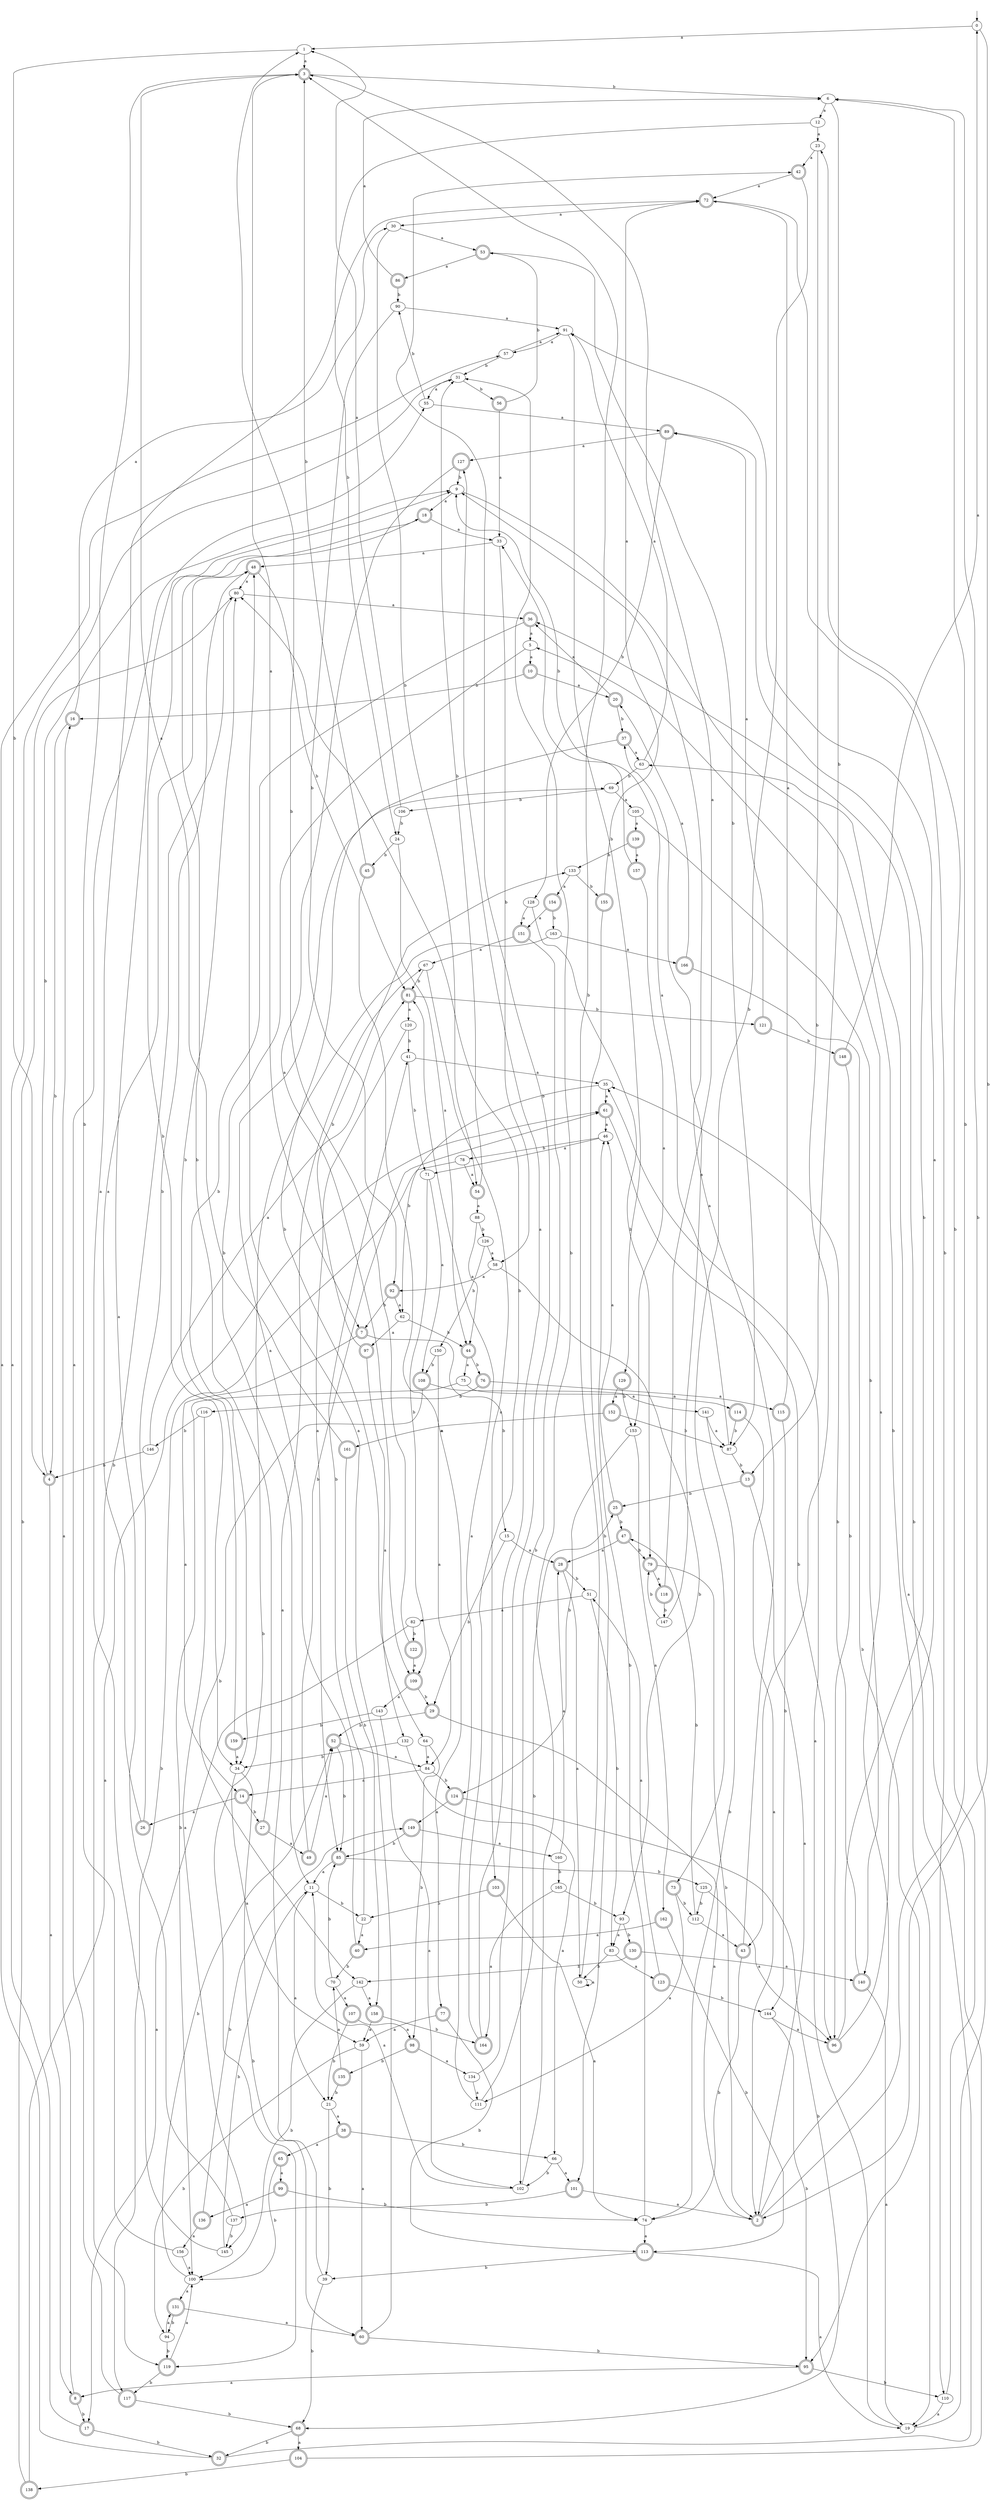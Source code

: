 digraph RandomDFA {
  __start0 [label="", shape=none];
  __start0 -> 0 [label=""];
  0 [shape=circle]
  0 -> 1 [label="a"]
  0 -> 2 [label="b"]
  1
  1 -> 3 [label="a"]
  1 -> 4 [label="b"]
  2 [shape=doublecircle]
  2 -> 5 [label="a"]
  2 -> 6 [label="b"]
  3 [shape=doublecircle]
  3 -> 7 [label="a"]
  3 -> 6 [label="b"]
  4 [shape=doublecircle]
  4 -> 8 [label="a"]
  4 -> 9 [label="b"]
  5
  5 -> 10 [label="a"]
  5 -> 11 [label="b"]
  6
  6 -> 12 [label="a"]
  6 -> 13 [label="b"]
  7 [shape=doublecircle]
  7 -> 14 [label="a"]
  7 -> 15 [label="b"]
  8 [shape=doublecircle]
  8 -> 16 [label="a"]
  8 -> 17 [label="b"]
  9
  9 -> 18 [label="a"]
  9 -> 19 [label="b"]
  10 [shape=doublecircle]
  10 -> 20 [label="a"]
  10 -> 16 [label="b"]
  11
  11 -> 21 [label="a"]
  11 -> 22 [label="b"]
  12
  12 -> 23 [label="a"]
  12 -> 24 [label="b"]
  13 [shape=doublecircle]
  13 -> 2 [label="a"]
  13 -> 25 [label="b"]
  14 [shape=doublecircle]
  14 -> 26 [label="a"]
  14 -> 27 [label="b"]
  15
  15 -> 28 [label="a"]
  15 -> 29 [label="b"]
  16 [shape=doublecircle]
  16 -> 30 [label="a"]
  16 -> 4 [label="b"]
  17 [shape=doublecircle]
  17 -> 31 [label="a"]
  17 -> 32 [label="b"]
  18 [shape=doublecircle]
  18 -> 33 [label="a"]
  18 -> 34 [label="b"]
  19
  19 -> 35 [label="a"]
  19 -> 6 [label="b"]
  20 [shape=doublecircle]
  20 -> 36 [label="a"]
  20 -> 37 [label="b"]
  21
  21 -> 38 [label="a"]
  21 -> 39 [label="b"]
  22
  22 -> 40 [label="a"]
  22 -> 41 [label="b"]
  23
  23 -> 42 [label="a"]
  23 -> 43 [label="b"]
  24
  24 -> 44 [label="a"]
  24 -> 45 [label="b"]
  25 [shape=doublecircle]
  25 -> 46 [label="a"]
  25 -> 47 [label="b"]
  26 [shape=doublecircle]
  26 -> 48 [label="a"]
  26 -> 48 [label="b"]
  27 [shape=doublecircle]
  27 -> 49 [label="a"]
  27 -> 18 [label="b"]
  28 [shape=doublecircle]
  28 -> 50 [label="a"]
  28 -> 51 [label="b"]
  29 [shape=doublecircle]
  29 -> 2 [label="a"]
  29 -> 52 [label="b"]
  30
  30 -> 53 [label="a"]
  30 -> 54 [label="b"]
  31
  31 -> 55 [label="a"]
  31 -> 56 [label="b"]
  32 [shape=doublecircle]
  32 -> 57 [label="a"]
  32 -> 36 [label="b"]
  33
  33 -> 48 [label="a"]
  33 -> 58 [label="b"]
  34
  34 -> 59 [label="a"]
  34 -> 60 [label="b"]
  35
  35 -> 61 [label="a"]
  35 -> 62 [label="b"]
  36 [shape=doublecircle]
  36 -> 5 [label="a"]
  36 -> 34 [label="b"]
  37 [shape=doublecircle]
  37 -> 63 [label="a"]
  37 -> 64 [label="b"]
  38 [shape=doublecircle]
  38 -> 65 [label="a"]
  38 -> 66 [label="b"]
  39
  39 -> 67 [label="a"]
  39 -> 68 [label="b"]
  40 [shape=doublecircle]
  40 -> 69 [label="a"]
  40 -> 70 [label="b"]
  41
  41 -> 35 [label="a"]
  41 -> 71 [label="b"]
  42 [shape=doublecircle]
  42 -> 72 [label="a"]
  42 -> 73 [label="b"]
  43 [shape=doublecircle]
  43 -> 9 [label="a"]
  43 -> 74 [label="b"]
  44 [shape=doublecircle]
  44 -> 75 [label="a"]
  44 -> 76 [label="b"]
  45 [shape=doublecircle]
  45 -> 77 [label="a"]
  45 -> 3 [label="b"]
  46
  46 -> 71 [label="a"]
  46 -> 78 [label="b"]
  47 [shape=doublecircle]
  47 -> 28 [label="a"]
  47 -> 79 [label="b"]
  48 [shape=doublecircle]
  48 -> 80 [label="a"]
  48 -> 81 [label="b"]
  49 [shape=doublecircle]
  49 -> 52 [label="a"]
  49 -> 61 [label="b"]
  50
  50 -> 50 [label="a"]
  50 -> 3 [label="b"]
  51
  51 -> 82 [label="a"]
  51 -> 83 [label="b"]
  52 [shape=doublecircle]
  52 -> 84 [label="a"]
  52 -> 85 [label="b"]
  53 [shape=doublecircle]
  53 -> 86 [label="a"]
  53 -> 87 [label="b"]
  54 [shape=doublecircle]
  54 -> 88 [label="a"]
  54 -> 31 [label="b"]
  55
  55 -> 89 [label="a"]
  55 -> 90 [label="b"]
  56 [shape=doublecircle]
  56 -> 33 [label="a"]
  56 -> 53 [label="b"]
  57
  57 -> 91 [label="a"]
  57 -> 31 [label="b"]
  58
  58 -> 92 [label="a"]
  58 -> 93 [label="b"]
  59
  59 -> 60 [label="a"]
  59 -> 94 [label="b"]
  60 [shape=doublecircle]
  60 -> 48 [label="a"]
  60 -> 95 [label="b"]
  61 [shape=doublecircle]
  61 -> 46 [label="a"]
  61 -> 96 [label="b"]
  62
  62 -> 97 [label="a"]
  62 -> 44 [label="b"]
  63
  63 -> 91 [label="a"]
  63 -> 69 [label="b"]
  64
  64 -> 84 [label="a"]
  64 -> 98 [label="b"]
  65 [shape=doublecircle]
  65 -> 99 [label="a"]
  65 -> 100 [label="b"]
  66
  66 -> 101 [label="a"]
  66 -> 102 [label="b"]
  67
  67 -> 103 [label="a"]
  67 -> 81 [label="b"]
  68 [shape=doublecircle]
  68 -> 104 [label="a"]
  68 -> 32 [label="b"]
  69
  69 -> 105 [label="a"]
  69 -> 106 [label="b"]
  70
  70 -> 107 [label="a"]
  70 -> 85 [label="b"]
  71
  71 -> 108 [label="a"]
  71 -> 109 [label="b"]
  72 [shape=doublecircle]
  72 -> 30 [label="a"]
  72 -> 110 [label="b"]
  73 [shape=doublecircle]
  73 -> 111 [label="a"]
  73 -> 112 [label="b"]
  74
  74 -> 113 [label="a"]
  74 -> 46 [label="b"]
  75
  75 -> 114 [label="a"]
  75 -> 100 [label="b"]
  76 [shape=doublecircle]
  76 -> 115 [label="a"]
  76 -> 116 [label="b"]
  77 [shape=doublecircle]
  77 -> 59 [label="a"]
  77 -> 113 [label="b"]
  78
  78 -> 54 [label="a"]
  78 -> 117 [label="b"]
  79 [shape=doublecircle]
  79 -> 118 [label="a"]
  79 -> 2 [label="b"]
  80
  80 -> 36 [label="a"]
  80 -> 119 [label="b"]
  81 [shape=doublecircle]
  81 -> 120 [label="a"]
  81 -> 121 [label="b"]
  82
  82 -> 17 [label="a"]
  82 -> 122 [label="b"]
  83
  83 -> 123 [label="a"]
  83 -> 50 [label="b"]
  84
  84 -> 14 [label="a"]
  84 -> 124 [label="b"]
  85 [shape=doublecircle]
  85 -> 11 [label="a"]
  85 -> 125 [label="b"]
  86 [shape=doublecircle]
  86 -> 6 [label="a"]
  86 -> 90 [label="b"]
  87
  87 -> 33 [label="a"]
  87 -> 13 [label="b"]
  88
  88 -> 44 [label="a"]
  88 -> 126 [label="b"]
  89 [shape=doublecircle]
  89 -> 127 [label="a"]
  89 -> 128 [label="b"]
  90
  90 -> 91 [label="a"]
  90 -> 92 [label="b"]
  91
  91 -> 57 [label="a"]
  91 -> 129 [label="b"]
  92 [shape=doublecircle]
  92 -> 62 [label="a"]
  92 -> 7 [label="b"]
  93
  93 -> 83 [label="a"]
  93 -> 130 [label="b"]
  94
  94 -> 131 [label="a"]
  94 -> 119 [label="b"]
  95 [shape=doublecircle]
  95 -> 8 [label="a"]
  95 -> 110 [label="b"]
  96 [shape=doublecircle]
  96 -> 91 [label="a"]
  96 -> 89 [label="b"]
  97 [shape=doublecircle]
  97 -> 132 [label="a"]
  97 -> 133 [label="b"]
  98 [shape=doublecircle]
  98 -> 134 [label="a"]
  98 -> 135 [label="b"]
  99 [shape=doublecircle]
  99 -> 136 [label="a"]
  99 -> 74 [label="b"]
  100
  100 -> 131 [label="a"]
  100 -> 52 [label="b"]
  101 [shape=doublecircle]
  101 -> 2 [label="a"]
  101 -> 137 [label="b"]
  102
  102 -> 11 [label="a"]
  102 -> 31 [label="b"]
  103 [shape=doublecircle]
  103 -> 74 [label="a"]
  103 -> 22 [label="b"]
  104 [shape=doublecircle]
  104 -> 63 [label="a"]
  104 -> 138 [label="b"]
  105
  105 -> 139 [label="a"]
  105 -> 140 [label="b"]
  106
  106 -> 1 [label="a"]
  106 -> 24 [label="b"]
  107 [shape=doublecircle]
  107 -> 98 [label="a"]
  107 -> 21 [label="b"]
  108 [shape=doublecircle]
  108 -> 141 [label="a"]
  108 -> 142 [label="b"]
  109 [shape=doublecircle]
  109 -> 143 [label="a"]
  109 -> 29 [label="b"]
  110
  110 -> 19 [label="a"]
  110 -> 23 [label="b"]
  111
  111 -> 81 [label="a"]
  111 -> 25 [label="b"]
  112
  112 -> 43 [label="a"]
  112 -> 47 [label="b"]
  113 [shape=doublecircle]
  113 -> 19 [label="a"]
  113 -> 39 [label="b"]
  114 [shape=doublecircle]
  114 -> 2 [label="a"]
  114 -> 87 [label="b"]
  115 [shape=doublecircle]
  115 -> 72 [label="a"]
  115 -> 144 [label="b"]
  116
  116 -> 145 [label="a"]
  116 -> 146 [label="b"]
  117 [shape=doublecircle]
  117 -> 55 [label="a"]
  117 -> 68 [label="b"]
  118 [shape=doublecircle]
  118 -> 3 [label="a"]
  118 -> 147 [label="b"]
  119 [shape=doublecircle]
  119 -> 100 [label="a"]
  119 -> 117 [label="b"]
  120
  120 -> 85 [label="a"]
  120 -> 41 [label="b"]
  121 [shape=doublecircle]
  121 -> 89 [label="a"]
  121 -> 148 [label="b"]
  122 [shape=doublecircle]
  122 -> 109 [label="a"]
  122 -> 1 [label="b"]
  123 [shape=doublecircle]
  123 -> 51 [label="a"]
  123 -> 144 [label="b"]
  124 [shape=doublecircle]
  124 -> 149 [label="a"]
  124 -> 68 [label="b"]
  125
  125 -> 96 [label="a"]
  125 -> 112 [label="b"]
  126
  126 -> 58 [label="a"]
  126 -> 150 [label="b"]
  127 [shape=doublecircle]
  127 -> 109 [label="a"]
  127 -> 9 [label="b"]
  128
  128 -> 151 [label="a"]
  128 -> 79 [label="b"]
  129 [shape=doublecircle]
  129 -> 152 [label="a"]
  129 -> 153 [label="b"]
  130 [shape=doublecircle]
  130 -> 140 [label="a"]
  130 -> 142 [label="b"]
  131 [shape=doublecircle]
  131 -> 60 [label="a"]
  131 -> 94 [label="b"]
  132
  132 -> 66 [label="a"]
  132 -> 34 [label="b"]
  133
  133 -> 154 [label="a"]
  133 -> 155 [label="b"]
  134
  134 -> 111 [label="a"]
  134 -> 42 [label="b"]
  135 [shape=doublecircle]
  135 -> 70 [label="a"]
  135 -> 21 [label="b"]
  136 [shape=doublecircle]
  136 -> 156 [label="a"]
  136 -> 149 [label="b"]
  137
  137 -> 9 [label="a"]
  137 -> 145 [label="b"]
  138 [shape=doublecircle]
  138 -> 61 [label="a"]
  138 -> 80 [label="b"]
  139 [shape=doublecircle]
  139 -> 157 [label="a"]
  139 -> 133 [label="b"]
  140 [shape=doublecircle]
  140 -> 19 [label="a"]
  140 -> 35 [label="b"]
  141
  141 -> 87 [label="a"]
  141 -> 74 [label="b"]
  142
  142 -> 158 [label="a"]
  142 -> 100 [label="b"]
  143
  143 -> 102 [label="a"]
  143 -> 159 [label="b"]
  144
  144 -> 96 [label="a"]
  144 -> 95 [label="b"]
  145
  145 -> 72 [label="a"]
  145 -> 11 [label="b"]
  146
  146 -> 81 [label="a"]
  146 -> 4 [label="b"]
  147
  147 -> 37 [label="a"]
  147 -> 79 [label="b"]
  148 [shape=doublecircle]
  148 -> 0 [label="a"]
  148 -> 96 [label="b"]
  149 [shape=doublecircle]
  149 -> 160 [label="a"]
  149 -> 85 [label="b"]
  150
  150 -> 84 [label="a"]
  150 -> 108 [label="b"]
  151 [shape=doublecircle]
  151 -> 67 [label="a"]
  151 -> 102 [label="b"]
  152 [shape=doublecircle]
  152 -> 161 [label="a"]
  152 -> 87 [label="b"]
  153
  153 -> 162 [label="a"]
  153 -> 124 [label="b"]
  154 [shape=doublecircle]
  154 -> 151 [label="a"]
  154 -> 163 [label="b"]
  155 [shape=doublecircle]
  155 -> 72 [label="a"]
  155 -> 101 [label="b"]
  156
  156 -> 100 [label="a"]
  156 -> 3 [label="b"]
  157 [shape=doublecircle]
  157 -> 153 [label="a"]
  157 -> 9 [label="b"]
  158 [shape=doublecircle]
  158 -> 59 [label="a"]
  158 -> 164 [label="b"]
  159 [shape=doublecircle]
  159 -> 34 [label="a"]
  159 -> 80 [label="b"]
  160
  160 -> 28 [label="a"]
  160 -> 165 [label="b"]
  161 [shape=doublecircle]
  161 -> 3 [label="a"]
  161 -> 158 [label="b"]
  162 [shape=doublecircle]
  162 -> 40 [label="a"]
  162 -> 113 [label="b"]
  163
  163 -> 166 [label="a"]
  163 -> 119 [label="b"]
  164 [shape=doublecircle]
  164 -> 127 [label="a"]
  164 -> 80 [label="b"]
  165
  165 -> 164 [label="a"]
  165 -> 93 [label="b"]
  166 [shape=doublecircle]
  166 -> 20 [label="a"]
  166 -> 95 [label="b"]
}
